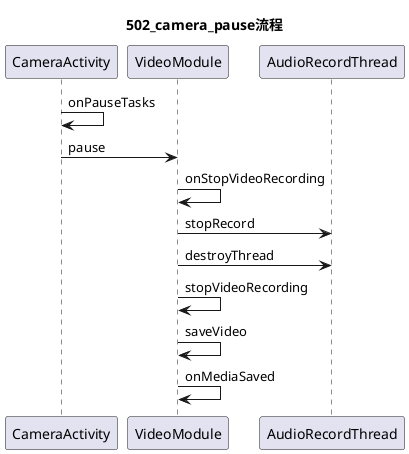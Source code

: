 @startuml
title 502_camera_pause流程


CameraActivity->CameraActivity:onPauseTasks
CameraActivity->VideoModule:pause
VideoModule->VideoModule:onStopVideoRecording
VideoModule->AudioRecordThread:stopRecord
VideoModule->AudioRecordThread:destroyThread
VideoModule->VideoModule:stopVideoRecording
VideoModule->VideoModule:saveVideo
VideoModule->VideoModule:onMediaSaved


@enduml